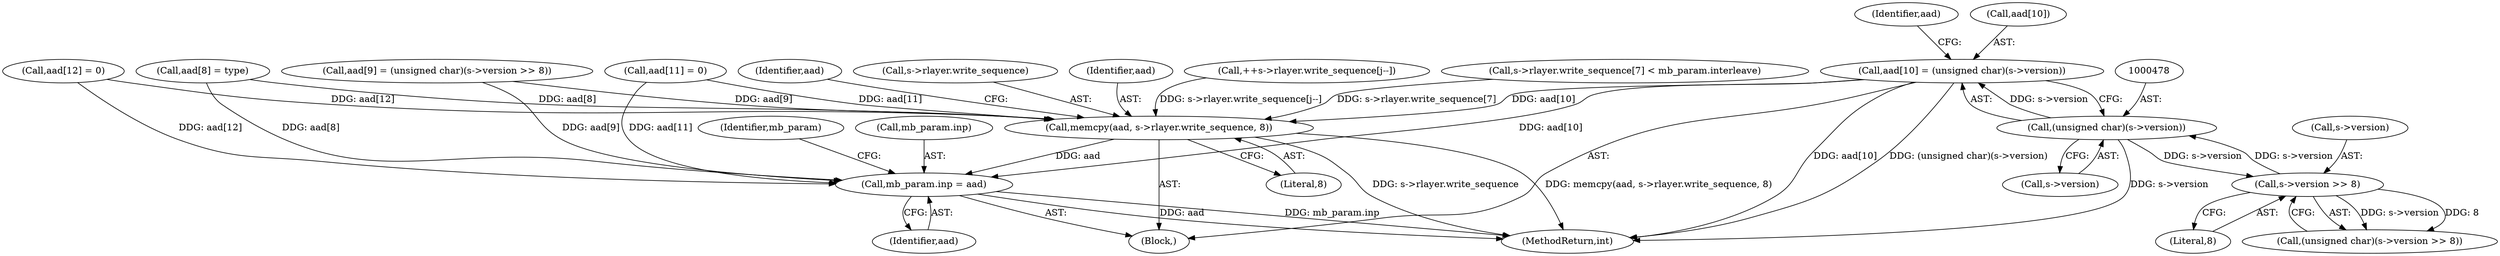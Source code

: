 digraph "0_openssl_4ad93618d26a3ea23d36ad5498ff4f59eff3a4d2_0@array" {
"1000473" [label="(Call,aad[10] = (unsigned char)(s->version))"];
"1000477" [label="(Call,(unsigned char)(s->version))"];
"1000468" [label="(Call,s->version >> 8)"];
"1000449" [label="(Call,memcpy(aad, s->rlayer.write_sequence, 8))"];
"1000497" [label="(Call,mb_param.inp = aad)"];
"1000487" [label="(Call,aad[12] = 0)"];
"1000457" [label="(Call,aad[8] = type)"];
"1000479" [label="(Call,s->version)"];
"1000459" [label="(Identifier,aad)"];
"1000466" [label="(Call,(unsigned char)(s->version >> 8))"];
"1000484" [label="(Identifier,aad)"];
"1000468" [label="(Call,s->version >> 8)"];
"1000473" [label="(Call,aad[10] = (unsigned char)(s->version))"];
"1000472" [label="(Literal,8)"];
"1000451" [label="(Call,s->rlayer.write_sequence)"];
"1000504" [label="(Identifier,mb_param)"];
"1000450" [label="(Identifier,aad)"];
"1000603" [label="(Call,++s->rlayer.write_sequence[j--])"];
"1000462" [label="(Call,aad[9] = (unsigned char)(s->version >> 8))"];
"1000474" [label="(Call,aad[10])"];
"1000477" [label="(Call,(unsigned char)(s->version))"];
"1000501" [label="(Identifier,aad)"];
"1000456" [label="(Literal,8)"];
"1000449" [label="(Call,memcpy(aad, s->rlayer.write_sequence, 8))"];
"1000497" [label="(Call,mb_param.inp = aad)"];
"1000388" [label="(Block,)"];
"1000482" [label="(Call,aad[11] = 0)"];
"1000581" [label="(Call,s->rlayer.write_sequence[7] < mb_param.interleave)"];
"1000498" [label="(Call,mb_param.inp)"];
"1000469" [label="(Call,s->version)"];
"1000980" [label="(MethodReturn,int)"];
"1000473" -> "1000388"  [label="AST: "];
"1000473" -> "1000477"  [label="CFG: "];
"1000474" -> "1000473"  [label="AST: "];
"1000477" -> "1000473"  [label="AST: "];
"1000484" -> "1000473"  [label="CFG: "];
"1000473" -> "1000980"  [label="DDG: aad[10]"];
"1000473" -> "1000980"  [label="DDG: (unsigned char)(s->version)"];
"1000473" -> "1000449"  [label="DDG: aad[10]"];
"1000477" -> "1000473"  [label="DDG: s->version"];
"1000473" -> "1000497"  [label="DDG: aad[10]"];
"1000477" -> "1000479"  [label="CFG: "];
"1000478" -> "1000477"  [label="AST: "];
"1000479" -> "1000477"  [label="AST: "];
"1000477" -> "1000980"  [label="DDG: s->version"];
"1000477" -> "1000468"  [label="DDG: s->version"];
"1000468" -> "1000477"  [label="DDG: s->version"];
"1000468" -> "1000466"  [label="AST: "];
"1000468" -> "1000472"  [label="CFG: "];
"1000469" -> "1000468"  [label="AST: "];
"1000472" -> "1000468"  [label="AST: "];
"1000466" -> "1000468"  [label="CFG: "];
"1000468" -> "1000466"  [label="DDG: s->version"];
"1000468" -> "1000466"  [label="DDG: 8"];
"1000449" -> "1000388"  [label="AST: "];
"1000449" -> "1000456"  [label="CFG: "];
"1000450" -> "1000449"  [label="AST: "];
"1000451" -> "1000449"  [label="AST: "];
"1000456" -> "1000449"  [label="AST: "];
"1000459" -> "1000449"  [label="CFG: "];
"1000449" -> "1000980"  [label="DDG: memcpy(aad, s->rlayer.write_sequence, 8)"];
"1000449" -> "1000980"  [label="DDG: s->rlayer.write_sequence"];
"1000487" -> "1000449"  [label="DDG: aad[12]"];
"1000482" -> "1000449"  [label="DDG: aad[11]"];
"1000462" -> "1000449"  [label="DDG: aad[9]"];
"1000457" -> "1000449"  [label="DDG: aad[8]"];
"1000603" -> "1000449"  [label="DDG: s->rlayer.write_sequence[j--]"];
"1000581" -> "1000449"  [label="DDG: s->rlayer.write_sequence[7]"];
"1000449" -> "1000497"  [label="DDG: aad"];
"1000497" -> "1000388"  [label="AST: "];
"1000497" -> "1000501"  [label="CFG: "];
"1000498" -> "1000497"  [label="AST: "];
"1000501" -> "1000497"  [label="AST: "];
"1000504" -> "1000497"  [label="CFG: "];
"1000497" -> "1000980"  [label="DDG: mb_param.inp"];
"1000497" -> "1000980"  [label="DDG: aad"];
"1000487" -> "1000497"  [label="DDG: aad[12]"];
"1000482" -> "1000497"  [label="DDG: aad[11]"];
"1000462" -> "1000497"  [label="DDG: aad[9]"];
"1000457" -> "1000497"  [label="DDG: aad[8]"];
}
